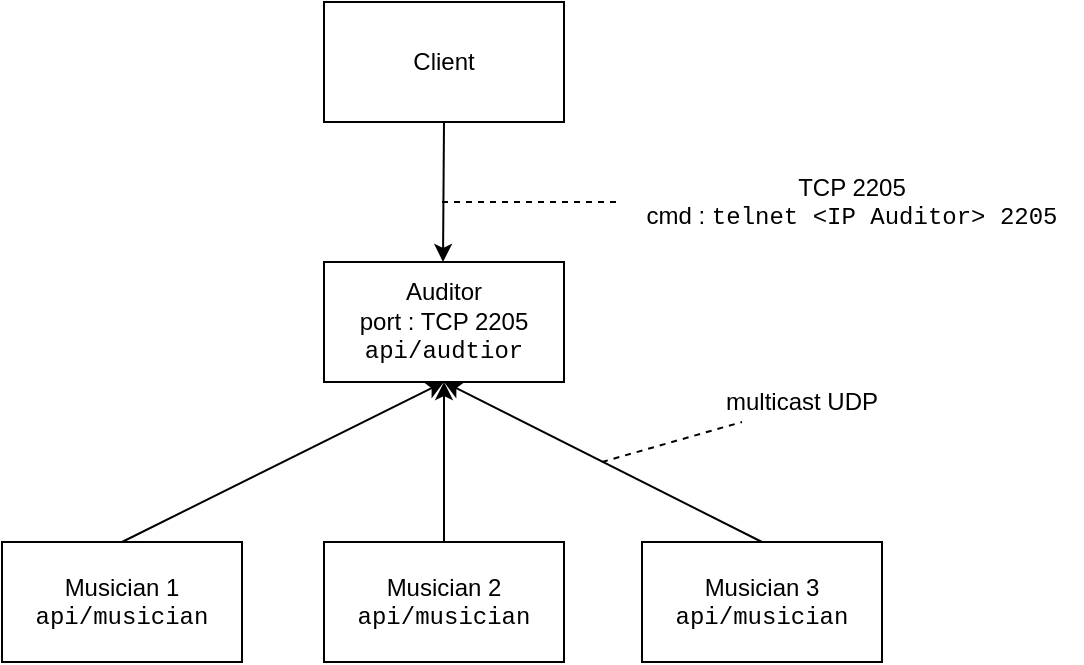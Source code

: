 <mxfile version="13.7.3" type="device"><diagram id="OxHe7OA-R68wVd8UfT5j" name="Page-1"><mxGraphModel dx="1264" dy="592" grid="1" gridSize="10" guides="1" tooltips="1" connect="1" arrows="1" fold="1" page="1" pageScale="1" pageWidth="2336" pageHeight="1654" math="0" shadow="0"><root><mxCell id="0"/><mxCell id="1" parent="0"/><mxCell id="qSB9p9-1Ud0q7xkjBmXm-1" value="Musician 2&lt;br&gt;&lt;font face=&quot;Courier New&quot;&gt;api/musician&lt;/font&gt;" style="rounded=0;whiteSpace=wrap;html=1;" vertex="1" parent="1"><mxGeometry x="531" y="400" width="120" height="60" as="geometry"/></mxCell><mxCell id="qSB9p9-1Ud0q7xkjBmXm-2" value="Musician 3&lt;br&gt;&lt;font face=&quot;Courier New&quot;&gt;api/musician&lt;/font&gt;" style="rounded=0;whiteSpace=wrap;html=1;" vertex="1" parent="1"><mxGeometry x="690" y="400" width="120" height="60" as="geometry"/></mxCell><mxCell id="qSB9p9-1Ud0q7xkjBmXm-3" value="Musician 1&lt;br&gt;&lt;font face=&quot;Courier New&quot;&gt;api/musician&lt;/font&gt;" style="rounded=0;whiteSpace=wrap;html=1;" vertex="1" parent="1"><mxGeometry x="370" y="400" width="120" height="60" as="geometry"/></mxCell><mxCell id="qSB9p9-1Ud0q7xkjBmXm-4" value="Auditor&lt;br&gt;port : TCP 2205&lt;br&gt;&lt;font face=&quot;Courier New&quot;&gt;api/audtior&lt;/font&gt;" style="rounded=0;whiteSpace=wrap;html=1;" vertex="1" parent="1"><mxGeometry x="531" y="260" width="120" height="60" as="geometry"/></mxCell><mxCell id="qSB9p9-1Ud0q7xkjBmXm-5" value="" style="endArrow=classic;html=1;entryX=0.5;entryY=1;entryDx=0;entryDy=0;" edge="1" parent="1" target="qSB9p9-1Ud0q7xkjBmXm-4"><mxGeometry width="50" height="50" relative="1" as="geometry"><mxPoint x="430" y="400" as="sourcePoint"/><mxPoint x="480" y="350" as="targetPoint"/></mxGeometry></mxCell><mxCell id="qSB9p9-1Ud0q7xkjBmXm-6" value="" style="endArrow=classic;html=1;entryX=0.5;entryY=1;entryDx=0;entryDy=0;" edge="1" parent="1" target="qSB9p9-1Ud0q7xkjBmXm-4"><mxGeometry width="50" height="50" relative="1" as="geometry"><mxPoint x="591" y="400" as="sourcePoint"/><mxPoint x="640" y="400" as="targetPoint"/></mxGeometry></mxCell><mxCell id="qSB9p9-1Ud0q7xkjBmXm-7" value="" style="endArrow=classic;html=1;entryX=0.5;entryY=1;entryDx=0;entryDy=0;exitX=0.5;exitY=0;exitDx=0;exitDy=0;" edge="1" parent="1" source="qSB9p9-1Ud0q7xkjBmXm-2" target="qSB9p9-1Ud0q7xkjBmXm-4"><mxGeometry width="50" height="50" relative="1" as="geometry"><mxPoint x="590" y="450" as="sourcePoint"/><mxPoint x="640" y="400" as="targetPoint"/></mxGeometry></mxCell><mxCell id="qSB9p9-1Ud0q7xkjBmXm-8" value="multicast UDP" style="text;html=1;strokeColor=none;fillColor=none;align=center;verticalAlign=middle;whiteSpace=wrap;rounded=0;" vertex="1" parent="1"><mxGeometry x="710" y="320" width="120" height="20" as="geometry"/></mxCell><mxCell id="qSB9p9-1Ud0q7xkjBmXm-11" value="" style="endArrow=none;dashed=1;html=1;entryX=0.25;entryY=1;entryDx=0;entryDy=0;" edge="1" parent="1" target="qSB9p9-1Ud0q7xkjBmXm-8"><mxGeometry width="50" height="50" relative="1" as="geometry"><mxPoint x="670" y="360" as="sourcePoint"/><mxPoint x="640" y="320" as="targetPoint"/></mxGeometry></mxCell><mxCell id="qSB9p9-1Ud0q7xkjBmXm-12" value="Client" style="rounded=0;whiteSpace=wrap;html=1;" vertex="1" parent="1"><mxGeometry x="531" y="130" width="120" height="60" as="geometry"/></mxCell><mxCell id="qSB9p9-1Ud0q7xkjBmXm-15" value="" style="endArrow=classic;html=1;entryX=0.5;entryY=0;entryDx=0;entryDy=0;exitX=0.5;exitY=1;exitDx=0;exitDy=0;" edge="1" parent="1" source="qSB9p9-1Ud0q7xkjBmXm-12"><mxGeometry width="50" height="50" relative="1" as="geometry"><mxPoint x="581" y="590" as="sourcePoint"/><mxPoint x="590.5" y="260" as="targetPoint"/></mxGeometry></mxCell><mxCell id="qSB9p9-1Ud0q7xkjBmXm-16" value="TCP 2205&lt;br&gt;cmd : &lt;font face=&quot;Courier New&quot;&gt;telnet &amp;lt;IP Auditor&amp;gt; 2205&lt;/font&gt;" style="text;html=1;strokeColor=none;fillColor=none;align=center;verticalAlign=middle;whiteSpace=wrap;rounded=0;" vertex="1" parent="1"><mxGeometry x="680" y="220" width="230" height="20" as="geometry"/></mxCell><mxCell id="qSB9p9-1Ud0q7xkjBmXm-17" value="" style="endArrow=none;dashed=1;html=1;entryX=0;entryY=0.5;entryDx=0;entryDy=0;" edge="1" parent="1" target="qSB9p9-1Ud0q7xkjBmXm-16"><mxGeometry width="50" height="50" relative="1" as="geometry"><mxPoint x="590" y="230" as="sourcePoint"/><mxPoint x="769" y="100" as="targetPoint"/></mxGeometry></mxCell></root></mxGraphModel></diagram></mxfile>